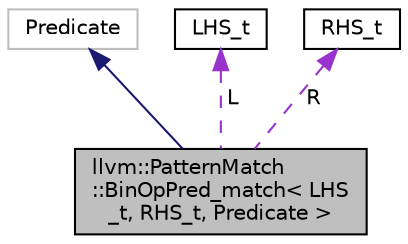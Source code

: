 digraph "llvm::PatternMatch::BinOpPred_match&lt; LHS_t, RHS_t, Predicate &gt;"
{
 // LATEX_PDF_SIZE
  bgcolor="transparent";
  edge [fontname="Helvetica",fontsize="10",labelfontname="Helvetica",labelfontsize="10"];
  node [fontname="Helvetica",fontsize="10",shape=record];
  Node1 [label="llvm::PatternMatch\l::BinOpPred_match\< LHS\l_t, RHS_t, Predicate \>",height=0.2,width=0.4,color="black", fillcolor="grey75", style="filled", fontcolor="black",tooltip=" "];
  Node2 -> Node1 [dir="back",color="midnightblue",fontsize="10",style="solid",fontname="Helvetica"];
  Node2 [label="Predicate",height=0.2,width=0.4,color="grey75",tooltip=" "];
  Node3 -> Node1 [dir="back",color="darkorchid3",fontsize="10",style="dashed",label=" L" ,fontname="Helvetica"];
  Node3 [label="LHS_t",height=0.2,width=0.4,color="black",URL="$classLHS__t.html",tooltip=" "];
  Node4 -> Node1 [dir="back",color="darkorchid3",fontsize="10",style="dashed",label=" R" ,fontname="Helvetica"];
  Node4 [label="RHS_t",height=0.2,width=0.4,color="black",URL="$classRHS__t.html",tooltip=" "];
}
